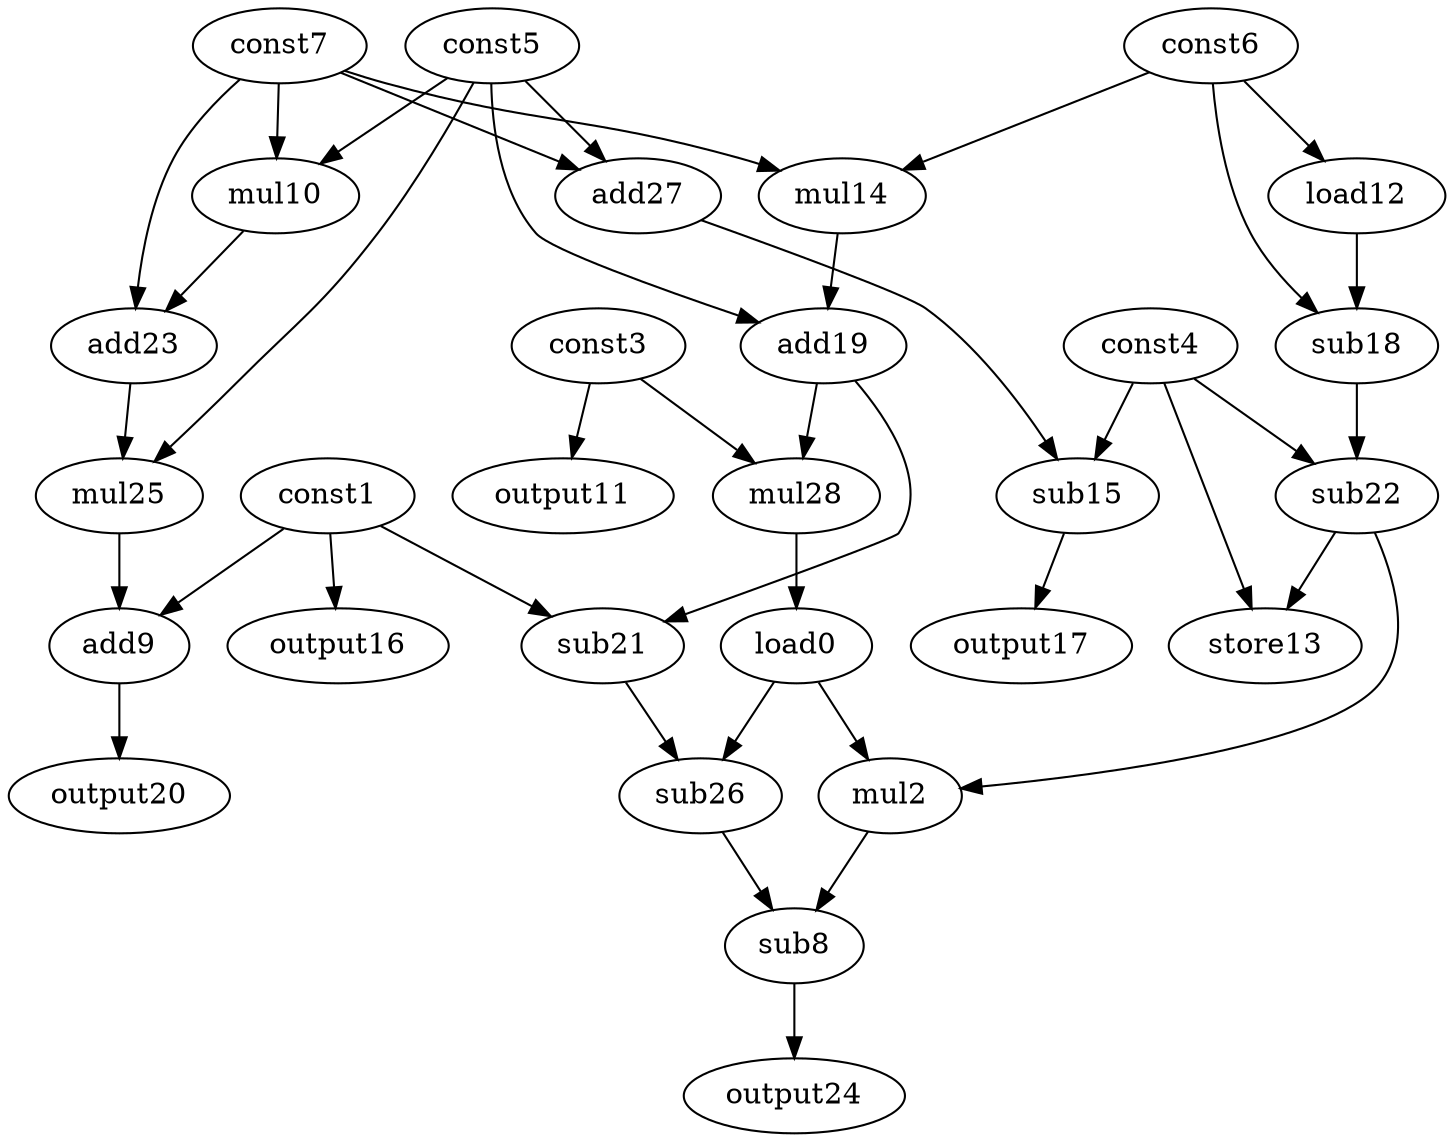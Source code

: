 digraph G { 
load0[opcode=load]; 
const1[opcode=const]; 
mul2[opcode=mul]; 
const3[opcode=const]; 
const4[opcode=const]; 
const5[opcode=const]; 
const6[opcode=const]; 
const7[opcode=const]; 
sub8[opcode=sub]; 
add9[opcode=add]; 
mul10[opcode=mul]; 
output11[opcode=output]; 
load12[opcode=load]; 
store13[opcode=store]; 
mul14[opcode=mul]; 
sub15[opcode=sub]; 
output16[opcode=output]; 
output17[opcode=output]; 
sub18[opcode=sub]; 
add19[opcode=add]; 
output20[opcode=output]; 
sub21[opcode=sub]; 
sub22[opcode=sub]; 
add23[opcode=add]; 
output24[opcode=output]; 
mul25[opcode=mul]; 
sub26[opcode=sub]; 
add27[opcode=add]; 
mul28[opcode=mul]; 
const5->mul10[operand=0];
const7->mul10[operand=1];
const3->output11[operand=0];
const6->load12[operand=0];
const6->mul14[operand=0];
const7->mul14[operand=1];
const1->output16[operand=0];
const5->add27[operand=0];
const7->add27[operand=1];
add27->sub15[operand=0];
const4->sub15[operand=1];
load12->sub18[operand=0];
const6->sub18[operand=1];
const5->add19[operand=0];
mul14->add19[operand=1];
mul10->add23[operand=0];
const7->add23[operand=1];
sub15->output17[operand=0];
const1->sub21[operand=0];
add19->sub21[operand=1];
sub18->sub22[operand=0];
const4->sub22[operand=1];
const5->mul25[operand=0];
add23->mul25[operand=1];
const3->mul28[operand=0];
add19->mul28[operand=1];
mul28->load0[operand=0];
const1->add9[operand=0];
mul25->add9[operand=1];
const4->store13[operand=0];
sub22->store13[operand=1];
load0->mul2[operand=0];
sub22->mul2[operand=1];
add9->output20[operand=0];
load0->sub26[operand=0];
sub21->sub26[operand=1];
mul2->sub8[operand=0];
sub26->sub8[operand=1];
sub8->output24[operand=0];
}
